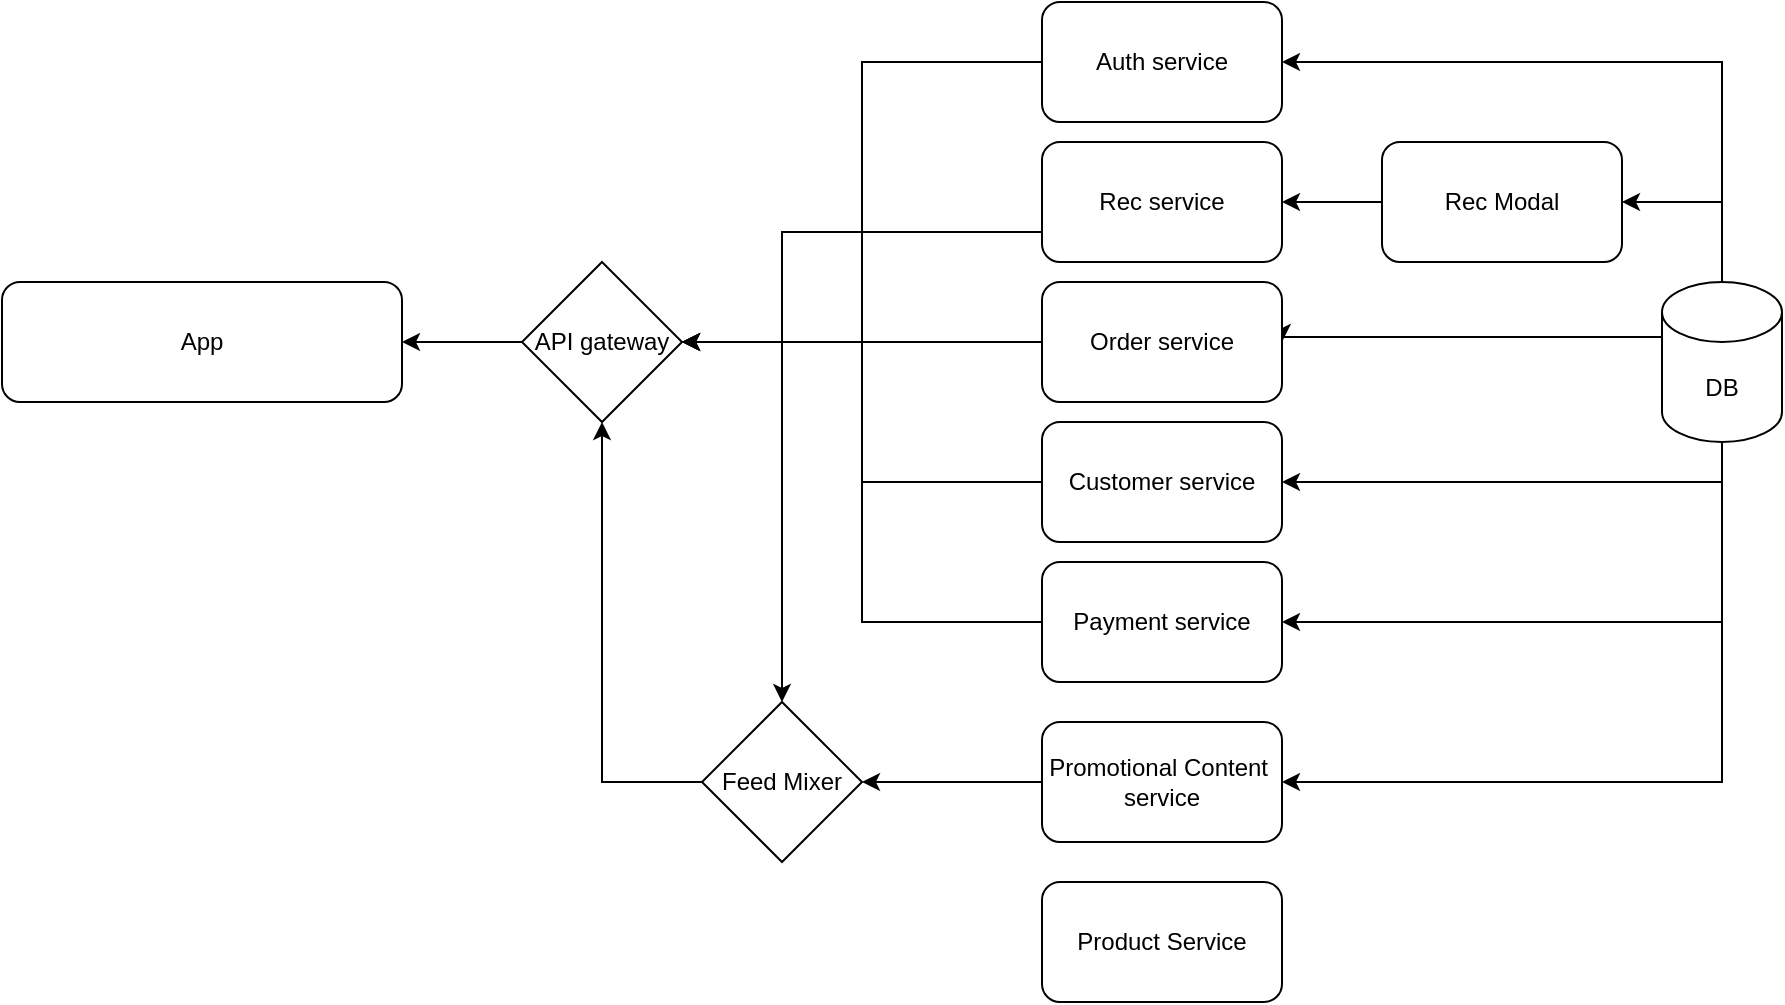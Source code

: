 <mxfile version="20.5.3" type="github">
  <diagram id="CPEFc3Tl807OIN6h063d" name="backend">
    <mxGraphModel dx="1878" dy="592" grid="1" gridSize="10" guides="1" tooltips="1" connect="1" arrows="1" fold="1" page="1" pageScale="1" pageWidth="827" pageHeight="1169" math="0" shadow="0">
      <root>
        <mxCell id="0" />
        <mxCell id="1" parent="0" />
        <mxCell id="G97H9U6K3WA3GSwviMcT-14" style="edgeStyle=orthogonalEdgeStyle;rounded=0;orthogonalLoop=1;jettySize=auto;html=1;exitX=0;exitY=0;exitDx=0;exitDy=27.5;entryX=1;entryY=0.5;entryDx=0;entryDy=0;exitPerimeter=0;" edge="1" parent="1" source="G97H9U6K3WA3GSwviMcT-5" target="G97H9U6K3WA3GSwviMcT-1">
          <mxGeometry relative="1" as="geometry">
            <Array as="points">
              <mxPoint x="560" y="218" />
            </Array>
          </mxGeometry>
        </mxCell>
        <mxCell id="G97H9U6K3WA3GSwviMcT-35" style="edgeStyle=orthogonalEdgeStyle;rounded=0;orthogonalLoop=1;jettySize=auto;html=1;exitX=0;exitY=0.5;exitDx=0;exitDy=0;entryX=1;entryY=0.5;entryDx=0;entryDy=0;" edge="1" parent="1" source="G97H9U6K3WA3GSwviMcT-1" target="G97H9U6K3WA3GSwviMcT-16">
          <mxGeometry relative="1" as="geometry" />
        </mxCell>
        <mxCell id="G97H9U6K3WA3GSwviMcT-1" value="Order service" style="rounded=1;whiteSpace=wrap;html=1;" vertex="1" parent="1">
          <mxGeometry x="440" y="190" width="120" height="60" as="geometry" />
        </mxCell>
        <mxCell id="G97H9U6K3WA3GSwviMcT-32" style="edgeStyle=orthogonalEdgeStyle;rounded=0;orthogonalLoop=1;jettySize=auto;html=1;exitX=0;exitY=0.75;exitDx=0;exitDy=0;entryX=0.5;entryY=0;entryDx=0;entryDy=0;" edge="1" parent="1" source="G97H9U6K3WA3GSwviMcT-2" target="G97H9U6K3WA3GSwviMcT-27">
          <mxGeometry relative="1" as="geometry" />
        </mxCell>
        <mxCell id="G97H9U6K3WA3GSwviMcT-2" value="Rec service" style="rounded=1;whiteSpace=wrap;html=1;" vertex="1" parent="1">
          <mxGeometry x="440" y="120" width="120" height="60" as="geometry" />
        </mxCell>
        <mxCell id="G97H9U6K3WA3GSwviMcT-9" style="edgeStyle=orthogonalEdgeStyle;rounded=0;orthogonalLoop=1;jettySize=auto;html=1;exitX=0.5;exitY=0;exitDx=0;exitDy=0;entryX=1;entryY=0.5;entryDx=0;entryDy=0;exitPerimeter=0;" edge="1" parent="1" source="G97H9U6K3WA3GSwviMcT-5" target="G97H9U6K3WA3GSwviMcT-3">
          <mxGeometry relative="1" as="geometry" />
        </mxCell>
        <mxCell id="G97H9U6K3WA3GSwviMcT-40" style="edgeStyle=orthogonalEdgeStyle;rounded=0;orthogonalLoop=1;jettySize=auto;html=1;exitX=0;exitY=0.5;exitDx=0;exitDy=0;entryX=1;entryY=0.5;entryDx=0;entryDy=0;" edge="1" parent="1" source="G97H9U6K3WA3GSwviMcT-3" target="G97H9U6K3WA3GSwviMcT-2">
          <mxGeometry relative="1" as="geometry" />
        </mxCell>
        <mxCell id="G97H9U6K3WA3GSwviMcT-3" value="Rec Modal" style="rounded=1;whiteSpace=wrap;html=1;" vertex="1" parent="1">
          <mxGeometry x="610" y="120" width="120" height="60" as="geometry" />
        </mxCell>
        <mxCell id="G97H9U6K3WA3GSwviMcT-11" style="edgeStyle=orthogonalEdgeStyle;rounded=0;orthogonalLoop=1;jettySize=auto;html=1;exitX=0.5;exitY=1;exitDx=0;exitDy=0;entryX=1;entryY=0.5;entryDx=0;entryDy=0;exitPerimeter=0;" edge="1" parent="1" source="G97H9U6K3WA3GSwviMcT-5" target="G97H9U6K3WA3GSwviMcT-4">
          <mxGeometry relative="1" as="geometry" />
        </mxCell>
        <mxCell id="G97H9U6K3WA3GSwviMcT-36" style="edgeStyle=orthogonalEdgeStyle;rounded=0;orthogonalLoop=1;jettySize=auto;html=1;exitX=0;exitY=0.5;exitDx=0;exitDy=0;entryX=1;entryY=0.5;entryDx=0;entryDy=0;" edge="1" parent="1" source="G97H9U6K3WA3GSwviMcT-4" target="G97H9U6K3WA3GSwviMcT-16">
          <mxGeometry relative="1" as="geometry" />
        </mxCell>
        <mxCell id="G97H9U6K3WA3GSwviMcT-4" value="Customer service" style="rounded=1;whiteSpace=wrap;html=1;" vertex="1" parent="1">
          <mxGeometry x="440" y="260" width="120" height="60" as="geometry" />
        </mxCell>
        <mxCell id="G97H9U6K3WA3GSwviMcT-5" value="DB" style="shape=cylinder3;whiteSpace=wrap;html=1;boundedLbl=1;backgroundOutline=1;size=15;" vertex="1" parent="1">
          <mxGeometry x="750" y="190" width="60" height="80" as="geometry" />
        </mxCell>
        <mxCell id="G97H9U6K3WA3GSwviMcT-15" style="edgeStyle=orthogonalEdgeStyle;rounded=0;orthogonalLoop=1;jettySize=auto;html=1;exitX=1;exitY=0.5;exitDx=0;exitDy=0;entryX=1;entryY=0.5;entryDx=0;entryDy=0;" edge="1" parent="1" target="G97H9U6K3WA3GSwviMcT-6">
          <mxGeometry relative="1" as="geometry">
            <mxPoint x="780" y="190" as="sourcePoint" />
            <Array as="points">
              <mxPoint x="780" y="80" />
            </Array>
          </mxGeometry>
        </mxCell>
        <mxCell id="G97H9U6K3WA3GSwviMcT-39" style="edgeStyle=orthogonalEdgeStyle;rounded=0;orthogonalLoop=1;jettySize=auto;html=1;exitX=0;exitY=0.5;exitDx=0;exitDy=0;entryX=1;entryY=0.5;entryDx=0;entryDy=0;" edge="1" parent="1" source="G97H9U6K3WA3GSwviMcT-6" target="G97H9U6K3WA3GSwviMcT-16">
          <mxGeometry relative="1" as="geometry" />
        </mxCell>
        <mxCell id="G97H9U6K3WA3GSwviMcT-6" value="Auth service" style="rounded=1;whiteSpace=wrap;html=1;" vertex="1" parent="1">
          <mxGeometry x="440" y="50" width="120" height="60" as="geometry" />
        </mxCell>
        <mxCell id="G97H9U6K3WA3GSwviMcT-13" style="edgeStyle=orthogonalEdgeStyle;rounded=0;orthogonalLoop=1;jettySize=auto;html=1;exitX=0.5;exitY=1;exitDx=0;exitDy=0;entryX=1;entryY=0.5;entryDx=0;entryDy=0;exitPerimeter=0;" edge="1" parent="1" source="G97H9U6K3WA3GSwviMcT-5" target="G97H9U6K3WA3GSwviMcT-7">
          <mxGeometry relative="1" as="geometry">
            <mxPoint x="770" y="280" as="sourcePoint" />
          </mxGeometry>
        </mxCell>
        <mxCell id="G97H9U6K3WA3GSwviMcT-37" style="edgeStyle=orthogonalEdgeStyle;rounded=0;orthogonalLoop=1;jettySize=auto;html=1;exitX=0;exitY=0.5;exitDx=0;exitDy=0;entryX=1;entryY=0.5;entryDx=0;entryDy=0;" edge="1" parent="1" source="G97H9U6K3WA3GSwviMcT-7" target="G97H9U6K3WA3GSwviMcT-16">
          <mxGeometry relative="1" as="geometry" />
        </mxCell>
        <mxCell id="G97H9U6K3WA3GSwviMcT-7" value="Payment service" style="rounded=1;whiteSpace=wrap;html=1;" vertex="1" parent="1">
          <mxGeometry x="440" y="330" width="120" height="60" as="geometry" />
        </mxCell>
        <mxCell id="G97H9U6K3WA3GSwviMcT-33" style="edgeStyle=orthogonalEdgeStyle;rounded=0;orthogonalLoop=1;jettySize=auto;html=1;exitX=0;exitY=0.5;exitDx=0;exitDy=0;entryX=1;entryY=0.5;entryDx=0;entryDy=0;" edge="1" parent="1" source="G97H9U6K3WA3GSwviMcT-16" target="G97H9U6K3WA3GSwviMcT-22">
          <mxGeometry relative="1" as="geometry" />
        </mxCell>
        <mxCell id="G97H9U6K3WA3GSwviMcT-16" value="API gateway" style="rhombus;whiteSpace=wrap;html=1;" vertex="1" parent="1">
          <mxGeometry x="180" y="180" width="80" height="80" as="geometry" />
        </mxCell>
        <mxCell id="G97H9U6K3WA3GSwviMcT-22" value="App" style="rounded=1;whiteSpace=wrap;html=1;" vertex="1" parent="1">
          <mxGeometry x="-80" y="190" width="200" height="60" as="geometry" />
        </mxCell>
        <mxCell id="G97H9U6K3WA3GSwviMcT-25" style="edgeStyle=orthogonalEdgeStyle;rounded=0;orthogonalLoop=1;jettySize=auto;html=1;entryX=1;entryY=0.5;entryDx=0;entryDy=0;" edge="1" parent="1" source="G97H9U6K3WA3GSwviMcT-5" target="G97H9U6K3WA3GSwviMcT-24">
          <mxGeometry relative="1" as="geometry">
            <Array as="points">
              <mxPoint x="780" y="440" />
            </Array>
          </mxGeometry>
        </mxCell>
        <mxCell id="G97H9U6K3WA3GSwviMcT-31" style="edgeStyle=orthogonalEdgeStyle;rounded=0;orthogonalLoop=1;jettySize=auto;html=1;exitX=0;exitY=0.5;exitDx=0;exitDy=0;entryX=1;entryY=0.5;entryDx=0;entryDy=0;" edge="1" parent="1" source="G97H9U6K3WA3GSwviMcT-24" target="G97H9U6K3WA3GSwviMcT-27">
          <mxGeometry relative="1" as="geometry" />
        </mxCell>
        <mxCell id="G97H9U6K3WA3GSwviMcT-24" value="Promotional Content&amp;nbsp;&lt;br&gt;service&lt;br&gt;" style="rounded=1;whiteSpace=wrap;html=1;" vertex="1" parent="1">
          <mxGeometry x="440" y="410" width="120" height="60" as="geometry" />
        </mxCell>
        <mxCell id="G97H9U6K3WA3GSwviMcT-34" style="edgeStyle=orthogonalEdgeStyle;rounded=0;orthogonalLoop=1;jettySize=auto;html=1;exitX=0;exitY=0.5;exitDx=0;exitDy=0;entryX=0.5;entryY=1;entryDx=0;entryDy=0;" edge="1" parent="1" source="G97H9U6K3WA3GSwviMcT-27" target="G97H9U6K3WA3GSwviMcT-16">
          <mxGeometry relative="1" as="geometry" />
        </mxCell>
        <mxCell id="G97H9U6K3WA3GSwviMcT-27" value="Feed Mixer" style="rhombus;whiteSpace=wrap;html=1;" vertex="1" parent="1">
          <mxGeometry x="270" y="400" width="80" height="80" as="geometry" />
        </mxCell>
        <mxCell id="G97H9U6K3WA3GSwviMcT-41" value="Product Service" style="rounded=1;whiteSpace=wrap;html=1;" vertex="1" parent="1">
          <mxGeometry x="440" y="490" width="120" height="60" as="geometry" />
        </mxCell>
      </root>
    </mxGraphModel>
  </diagram>
</mxfile>
